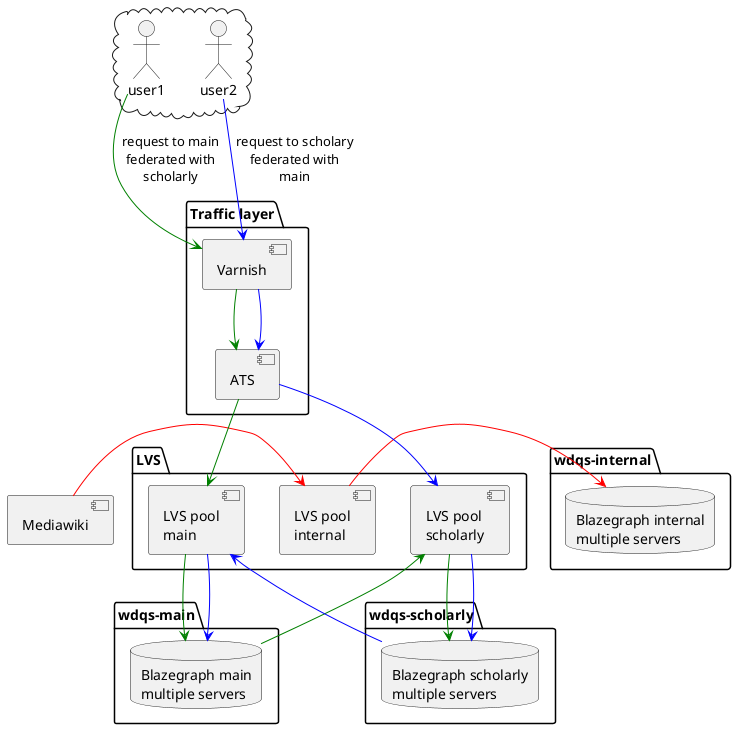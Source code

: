@startuml
cloud {
  actor user1
  actor user2
}

package "Traffic layer" {
  [Varnish]
  [ATS]
}

package LVS {
  [LVS pool\nmain] as lvs_main
  [LVS pool\nscholarly] as lvs_scholarly
  [LVS pool\ninternal] as lvs_internal
}

package wdqs-main {
  database "Blazegraph main\nmultiple servers" as bg_main
}

package wdqs-scholarly {
  database "Blazegraph scholarly\nmultiple servers" as bg_scholarly
}

package wdqs-internal {
  database "Blazegraph internal\nmultiple servers" as bg_internal
}

[Mediawiki] -> lvs_internal #red
lvs_internal -> bg_internal #red


user1 --> Varnish #green : request to main\nfederated with\nscholarly
Varnish --> ATS #green
ATS --> lvs_main #green
lvs_main --> bg_main #green
bg_main --> lvs_scholarly #green
lvs_scholarly --> bg_scholarly #green

user2 --> Varnish #blue : request to scholary\nfederated with\nmain
Varnish --> ATS #blue
ATS --> lvs_scholarly #blue
lvs_scholarly --> bg_scholarly #blue
bg_scholarly --> lvs_main #blue
lvs_main --> bg_main #blue

@enduml